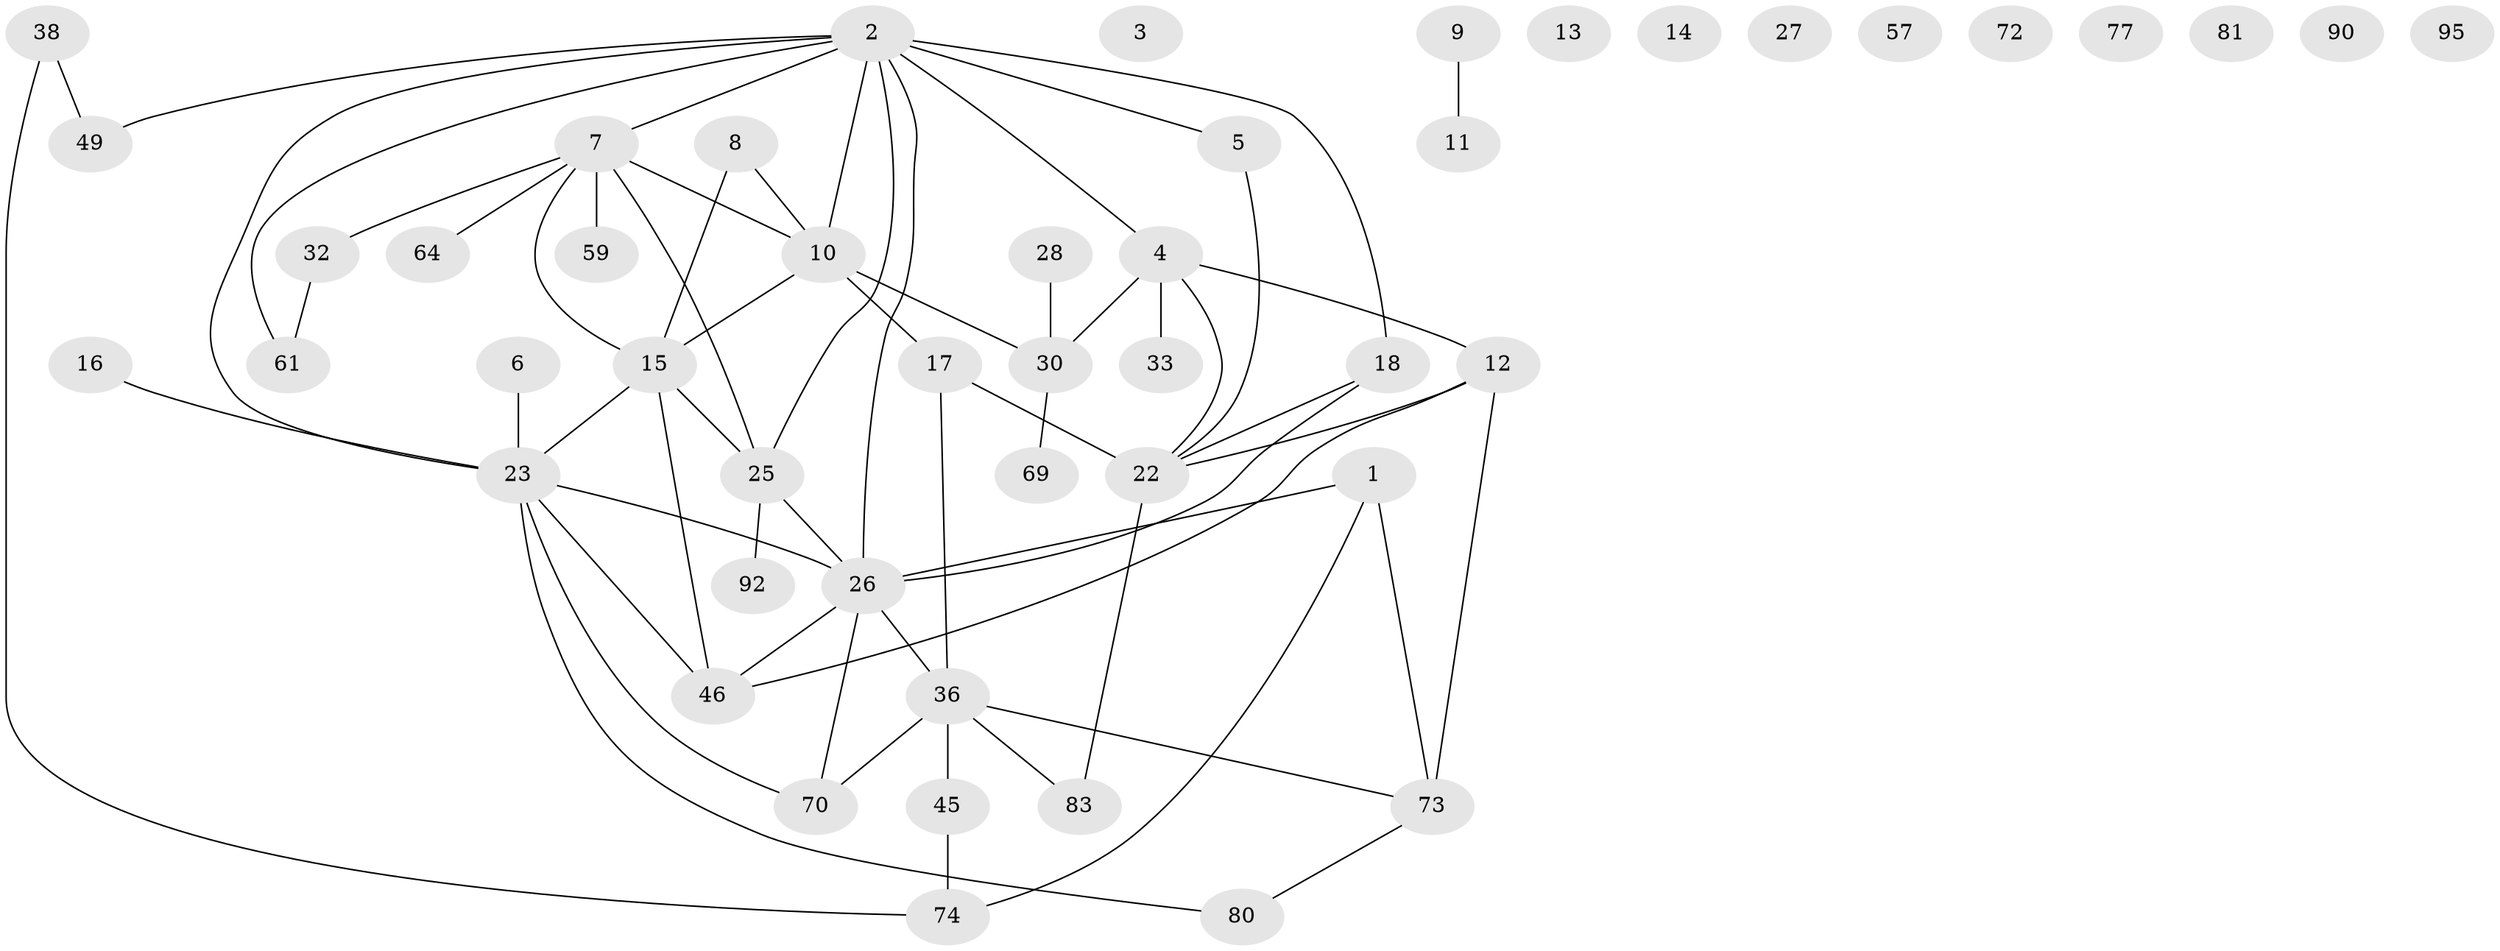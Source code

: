 // original degree distribution, {2: 0.25773195876288657, 7: 0.010309278350515464, 0: 0.09278350515463918, 3: 0.21649484536082475, 1: 0.20618556701030927, 4: 0.14432989690721648, 5: 0.041237113402061855, 6: 0.030927835051546393}
// Generated by graph-tools (version 1.1) at 2025/13/03/09/25 04:13:02]
// undirected, 48 vertices, 63 edges
graph export_dot {
graph [start="1"]
  node [color=gray90,style=filled];
  1 [super="+51"];
  2 [super="+71+40+44+31"];
  3;
  4 [super="+50+93"];
  5 [super="+63"];
  6;
  7 [super="+35+62+20"];
  8;
  9;
  10 [super="+68"];
  11 [super="+67"];
  12 [super="+65+21"];
  13;
  14;
  15 [super="+19"];
  16;
  17;
  18 [super="+58"];
  22 [super="+88+76+24+47"];
  23 [super="+39+41"];
  25 [super="+29+34+42"];
  26 [super="+78"];
  27 [super="+91"];
  28 [super="+87"];
  30 [super="+94+86+37"];
  32;
  33 [super="+60"];
  36 [super="+56+85"];
  38;
  45;
  46 [super="+96+97+54"];
  49;
  57;
  59;
  61 [super="+79"];
  64;
  69;
  70;
  72;
  73 [super="+75"];
  74;
  77;
  80 [super="+89"];
  81;
  83;
  90;
  92;
  95;
  1 -- 74;
  1 -- 73;
  1 -- 26;
  2 -- 10;
  2 -- 18;
  2 -- 4 [weight=2];
  2 -- 61;
  2 -- 25 [weight=2];
  2 -- 23 [weight=3];
  2 -- 5;
  2 -- 49;
  2 -- 7;
  2 -- 26;
  4 -- 33;
  4 -- 12;
  4 -- 30;
  4 -- 22;
  5 -- 22;
  6 -- 23;
  7 -- 32;
  7 -- 64;
  7 -- 15;
  7 -- 59;
  7 -- 10;
  7 -- 25;
  8 -- 10;
  8 -- 15;
  9 -- 11;
  10 -- 30;
  10 -- 17;
  10 -- 15;
  12 -- 46;
  12 -- 73;
  12 -- 22;
  15 -- 23;
  15 -- 25;
  15 -- 46;
  16 -- 23;
  17 -- 22;
  17 -- 36;
  18 -- 22;
  18 -- 26;
  22 -- 83;
  23 -- 80;
  23 -- 70 [weight=2];
  23 -- 46;
  23 -- 26;
  25 -- 92;
  25 -- 26;
  26 -- 70;
  26 -- 36;
  26 -- 46;
  28 -- 30;
  30 -- 69;
  32 -- 61;
  36 -- 45;
  36 -- 83;
  36 -- 73;
  36 -- 70;
  38 -- 49;
  38 -- 74;
  45 -- 74;
  73 -- 80;
}
